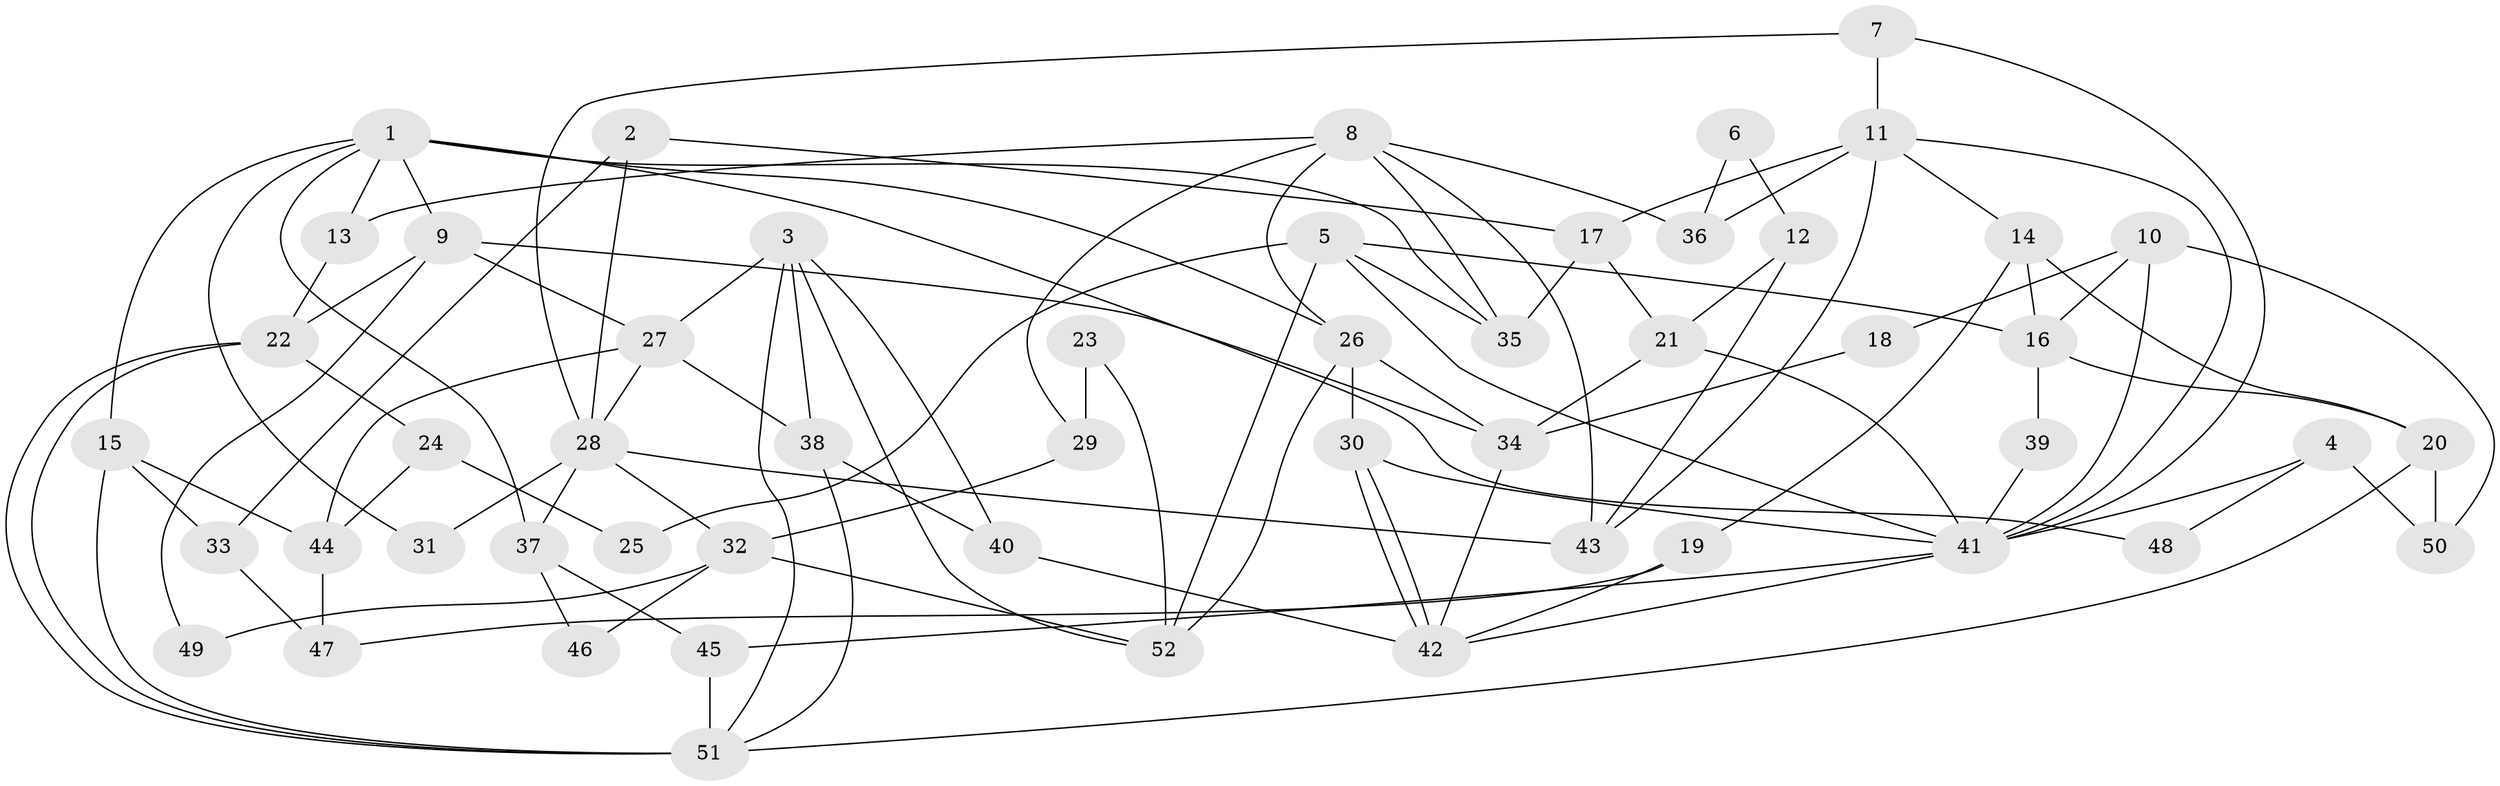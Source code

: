 // Generated by graph-tools (version 1.1) at 2025/26/03/09/25 03:26:15]
// undirected, 52 vertices, 104 edges
graph export_dot {
graph [start="1"]
  node [color=gray90,style=filled];
  1;
  2;
  3;
  4;
  5;
  6;
  7;
  8;
  9;
  10;
  11;
  12;
  13;
  14;
  15;
  16;
  17;
  18;
  19;
  20;
  21;
  22;
  23;
  24;
  25;
  26;
  27;
  28;
  29;
  30;
  31;
  32;
  33;
  34;
  35;
  36;
  37;
  38;
  39;
  40;
  41;
  42;
  43;
  44;
  45;
  46;
  47;
  48;
  49;
  50;
  51;
  52;
  1 -- 37;
  1 -- 26;
  1 -- 9;
  1 -- 13;
  1 -- 15;
  1 -- 31;
  1 -- 35;
  1 -- 48;
  2 -- 33;
  2 -- 28;
  2 -- 17;
  3 -- 38;
  3 -- 52;
  3 -- 27;
  3 -- 40;
  3 -- 51;
  4 -- 50;
  4 -- 41;
  4 -- 48;
  5 -- 41;
  5 -- 35;
  5 -- 16;
  5 -- 25;
  5 -- 52;
  6 -- 12;
  6 -- 36;
  7 -- 28;
  7 -- 41;
  7 -- 11;
  8 -- 35;
  8 -- 13;
  8 -- 26;
  8 -- 29;
  8 -- 36;
  8 -- 43;
  9 -- 34;
  9 -- 22;
  9 -- 27;
  9 -- 49;
  10 -- 16;
  10 -- 41;
  10 -- 18;
  10 -- 50;
  11 -- 17;
  11 -- 14;
  11 -- 36;
  11 -- 41;
  11 -- 43;
  12 -- 43;
  12 -- 21;
  13 -- 22;
  14 -- 16;
  14 -- 19;
  14 -- 20;
  15 -- 51;
  15 -- 33;
  15 -- 44;
  16 -- 20;
  16 -- 39;
  17 -- 21;
  17 -- 35;
  18 -- 34;
  19 -- 42;
  19 -- 47;
  20 -- 51;
  20 -- 50;
  21 -- 34;
  21 -- 41;
  22 -- 51;
  22 -- 51;
  22 -- 24;
  23 -- 52;
  23 -- 29;
  24 -- 44;
  24 -- 25;
  26 -- 30;
  26 -- 34;
  26 -- 52;
  27 -- 28;
  27 -- 38;
  27 -- 44;
  28 -- 43;
  28 -- 31;
  28 -- 32;
  28 -- 37;
  29 -- 32;
  30 -- 41;
  30 -- 42;
  30 -- 42;
  32 -- 52;
  32 -- 46;
  32 -- 49;
  33 -- 47;
  34 -- 42;
  37 -- 45;
  37 -- 46;
  38 -- 51;
  38 -- 40;
  39 -- 41;
  40 -- 42;
  41 -- 42;
  41 -- 45;
  44 -- 47;
  45 -- 51;
}
